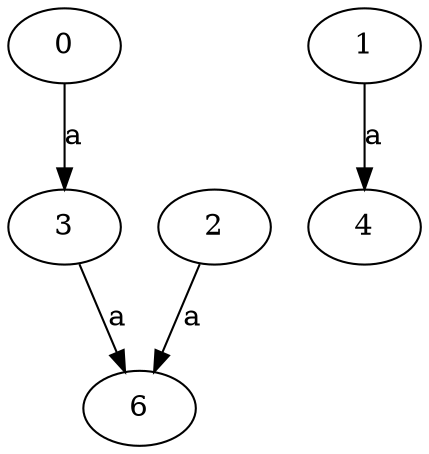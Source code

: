 strict digraph  {
0;
3;
1;
4;
6;
2;
0 -> 3  [label=a];
3 -> 6  [label=a];
1 -> 4  [label=a];
2 -> 6  [label=a];
}
